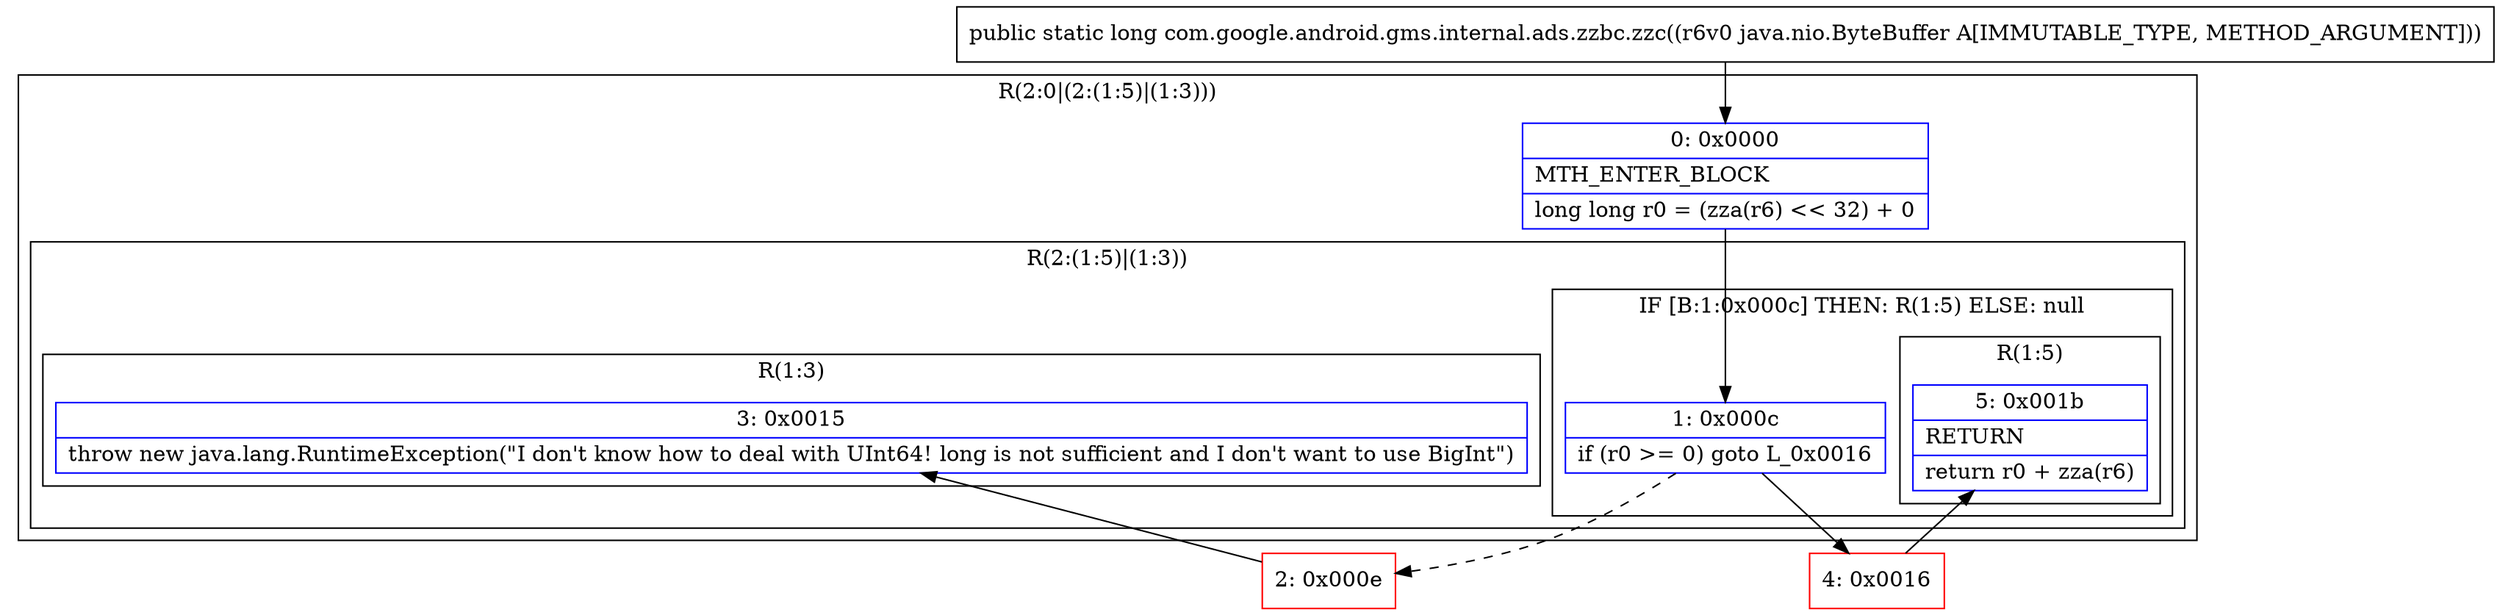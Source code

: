 digraph "CFG forcom.google.android.gms.internal.ads.zzbc.zzc(Ljava\/nio\/ByteBuffer;)J" {
subgraph cluster_Region_596893367 {
label = "R(2:0|(2:(1:5)|(1:3)))";
node [shape=record,color=blue];
Node_0 [shape=record,label="{0\:\ 0x0000|MTH_ENTER_BLOCK\l|long long r0 = (zza(r6) \<\< 32) + 0\l}"];
subgraph cluster_Region_1404045479 {
label = "R(2:(1:5)|(1:3))";
node [shape=record,color=blue];
subgraph cluster_IfRegion_29347045 {
label = "IF [B:1:0x000c] THEN: R(1:5) ELSE: null";
node [shape=record,color=blue];
Node_1 [shape=record,label="{1\:\ 0x000c|if (r0 \>= 0) goto L_0x0016\l}"];
subgraph cluster_Region_1446049142 {
label = "R(1:5)";
node [shape=record,color=blue];
Node_5 [shape=record,label="{5\:\ 0x001b|RETURN\l|return r0 + zza(r6)\l}"];
}
}
subgraph cluster_Region_2104410252 {
label = "R(1:3)";
node [shape=record,color=blue];
Node_3 [shape=record,label="{3\:\ 0x0015|throw new java.lang.RuntimeException(\"I don't know how to deal with UInt64! long is not sufficient and I don't want to use BigInt\")\l}"];
}
}
}
Node_2 [shape=record,color=red,label="{2\:\ 0x000e}"];
Node_4 [shape=record,color=red,label="{4\:\ 0x0016}"];
MethodNode[shape=record,label="{public static long com.google.android.gms.internal.ads.zzbc.zzc((r6v0 java.nio.ByteBuffer A[IMMUTABLE_TYPE, METHOD_ARGUMENT])) }"];
MethodNode -> Node_0;
Node_0 -> Node_1;
Node_1 -> Node_2[style=dashed];
Node_1 -> Node_4;
Node_2 -> Node_3;
Node_4 -> Node_5;
}

